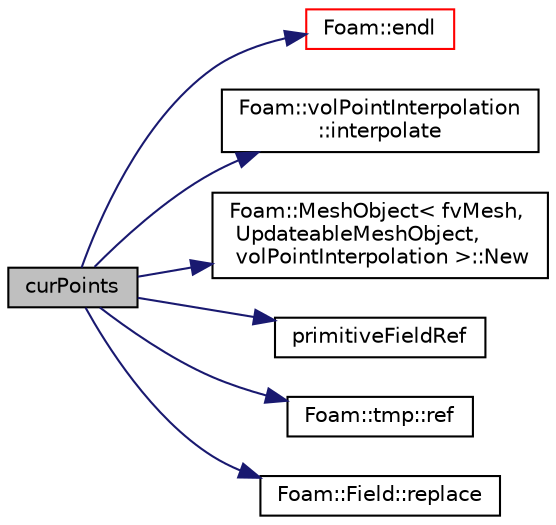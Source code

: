 digraph "curPoints"
{
  bgcolor="transparent";
  edge [fontname="Helvetica",fontsize="10",labelfontname="Helvetica",labelfontsize="10"];
  node [fontname="Helvetica",fontsize="10",shape=record];
  rankdir="LR";
  Node13 [label="curPoints",height=0.2,width=0.4,color="black", fillcolor="grey75", style="filled", fontcolor="black"];
  Node13 -> Node14 [color="midnightblue",fontsize="10",style="solid",fontname="Helvetica"];
  Node14 [label="Foam::endl",height=0.2,width=0.4,color="red",URL="$a21851.html#a2db8fe02a0d3909e9351bb4275b23ce4",tooltip="Add newline and flush stream. "];
  Node13 -> Node16 [color="midnightblue",fontsize="10",style="solid",fontname="Helvetica"];
  Node16 [label="Foam::volPointInterpolation\l::interpolate",height=0.2,width=0.4,color="black",URL="$a24117.html#a22c917059b7764b7b84d39881502d1c7",tooltip="Interpolate volField using inverse distance weighting. "];
  Node13 -> Node17 [color="midnightblue",fontsize="10",style="solid",fontname="Helvetica"];
  Node17 [label="Foam::MeshObject\< fvMesh,\l UpdateableMeshObject,\l volPointInterpolation \>::New",height=0.2,width=0.4,color="black",URL="$a28289.html#ab61cc2091ec1fd7e08e8948e84235a05"];
  Node13 -> Node18 [color="midnightblue",fontsize="10",style="solid",fontname="Helvetica"];
  Node18 [label="primitiveFieldRef",height=0.2,width=0.4,color="black",URL="$a01355.html#a56e47a6cbf3306d76b1e02d84cc82cb6"];
  Node13 -> Node19 [color="midnightblue",fontsize="10",style="solid",fontname="Helvetica"];
  Node19 [label="Foam::tmp::ref",height=0.2,width=0.4,color="black",URL="$a27077.html#aeaf81e641282874cef07f5b808efc83b",tooltip="Return non-const reference or generate a fatal error. "];
  Node13 -> Node20 [color="midnightblue",fontsize="10",style="solid",fontname="Helvetica"];
  Node20 [label="Foam::Field::replace",height=0.2,width=0.4,color="black",URL="$a27573.html#a815e9bf6122726b1d13b4baf30bbad04",tooltip="Replace a component field of the field. "];
}
